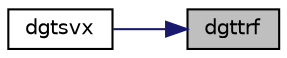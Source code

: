 digraph "dgttrf"
{
 // LATEX_PDF_SIZE
  edge [fontname="Helvetica",fontsize="10",labelfontname="Helvetica",labelfontsize="10"];
  node [fontname="Helvetica",fontsize="10",shape=record];
  rankdir="RL";
  Node1 [label="dgttrf",height=0.2,width=0.4,color="black", fillcolor="grey75", style="filled", fontcolor="black",tooltip="DGTTRF"];
  Node1 -> Node2 [dir="back",color="midnightblue",fontsize="10",style="solid",fontname="Helvetica"];
  Node2 [label="dgtsvx",height=0.2,width=0.4,color="black", fillcolor="white", style="filled",URL="$dgtsvx_8f.html#aa9e938f737eedf395c4429393c769d07",tooltip="DGTSVX computes the solution to system of linear equations A * X = B for GT matrices"];
}
